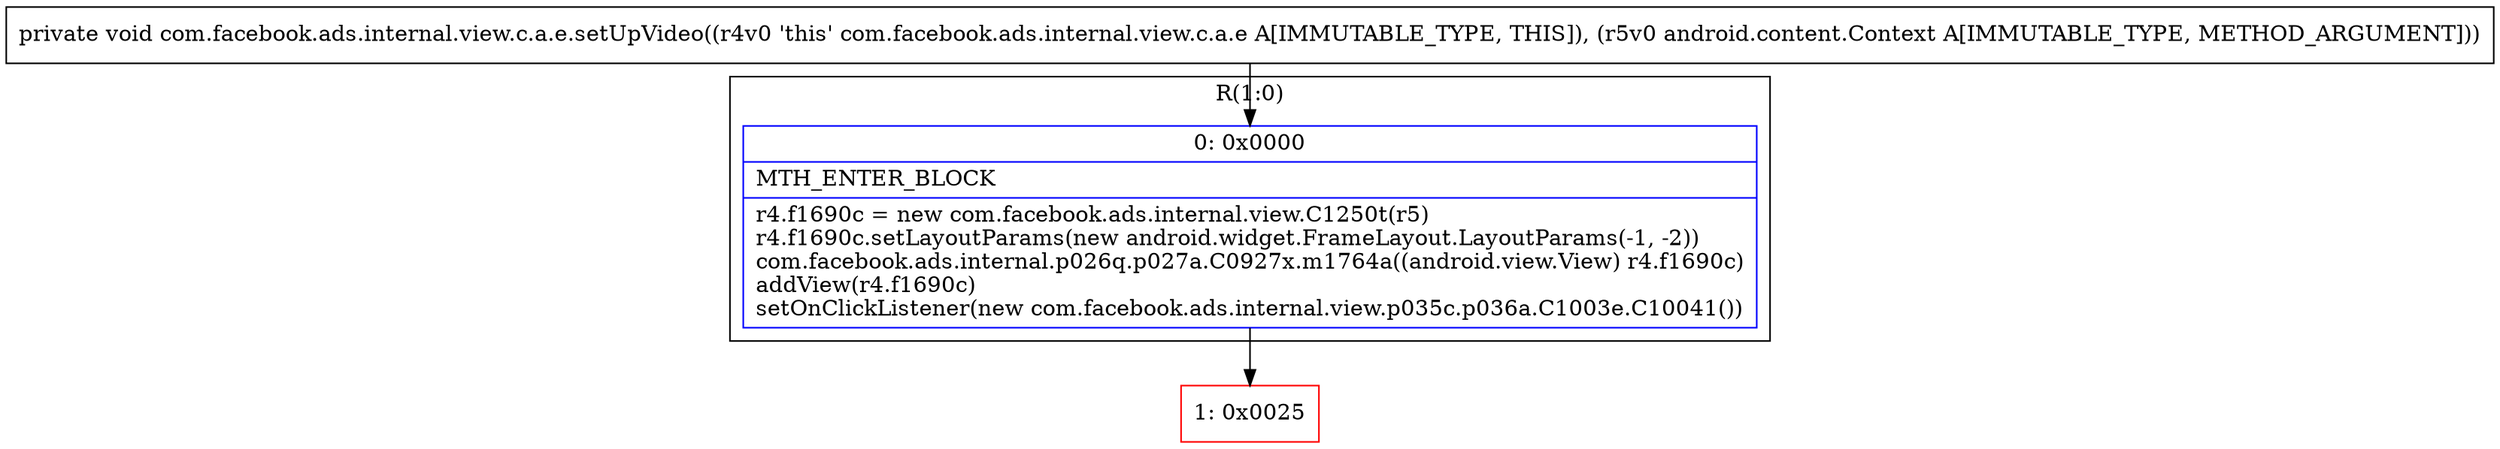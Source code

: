 digraph "CFG forcom.facebook.ads.internal.view.c.a.e.setUpVideo(Landroid\/content\/Context;)V" {
subgraph cluster_Region_1386982558 {
label = "R(1:0)";
node [shape=record,color=blue];
Node_0 [shape=record,label="{0\:\ 0x0000|MTH_ENTER_BLOCK\l|r4.f1690c = new com.facebook.ads.internal.view.C1250t(r5)\lr4.f1690c.setLayoutParams(new android.widget.FrameLayout.LayoutParams(\-1, \-2))\lcom.facebook.ads.internal.p026q.p027a.C0927x.m1764a((android.view.View) r4.f1690c)\laddView(r4.f1690c)\lsetOnClickListener(new com.facebook.ads.internal.view.p035c.p036a.C1003e.C10041())\l}"];
}
Node_1 [shape=record,color=red,label="{1\:\ 0x0025}"];
MethodNode[shape=record,label="{private void com.facebook.ads.internal.view.c.a.e.setUpVideo((r4v0 'this' com.facebook.ads.internal.view.c.a.e A[IMMUTABLE_TYPE, THIS]), (r5v0 android.content.Context A[IMMUTABLE_TYPE, METHOD_ARGUMENT])) }"];
MethodNode -> Node_0;
Node_0 -> Node_1;
}

